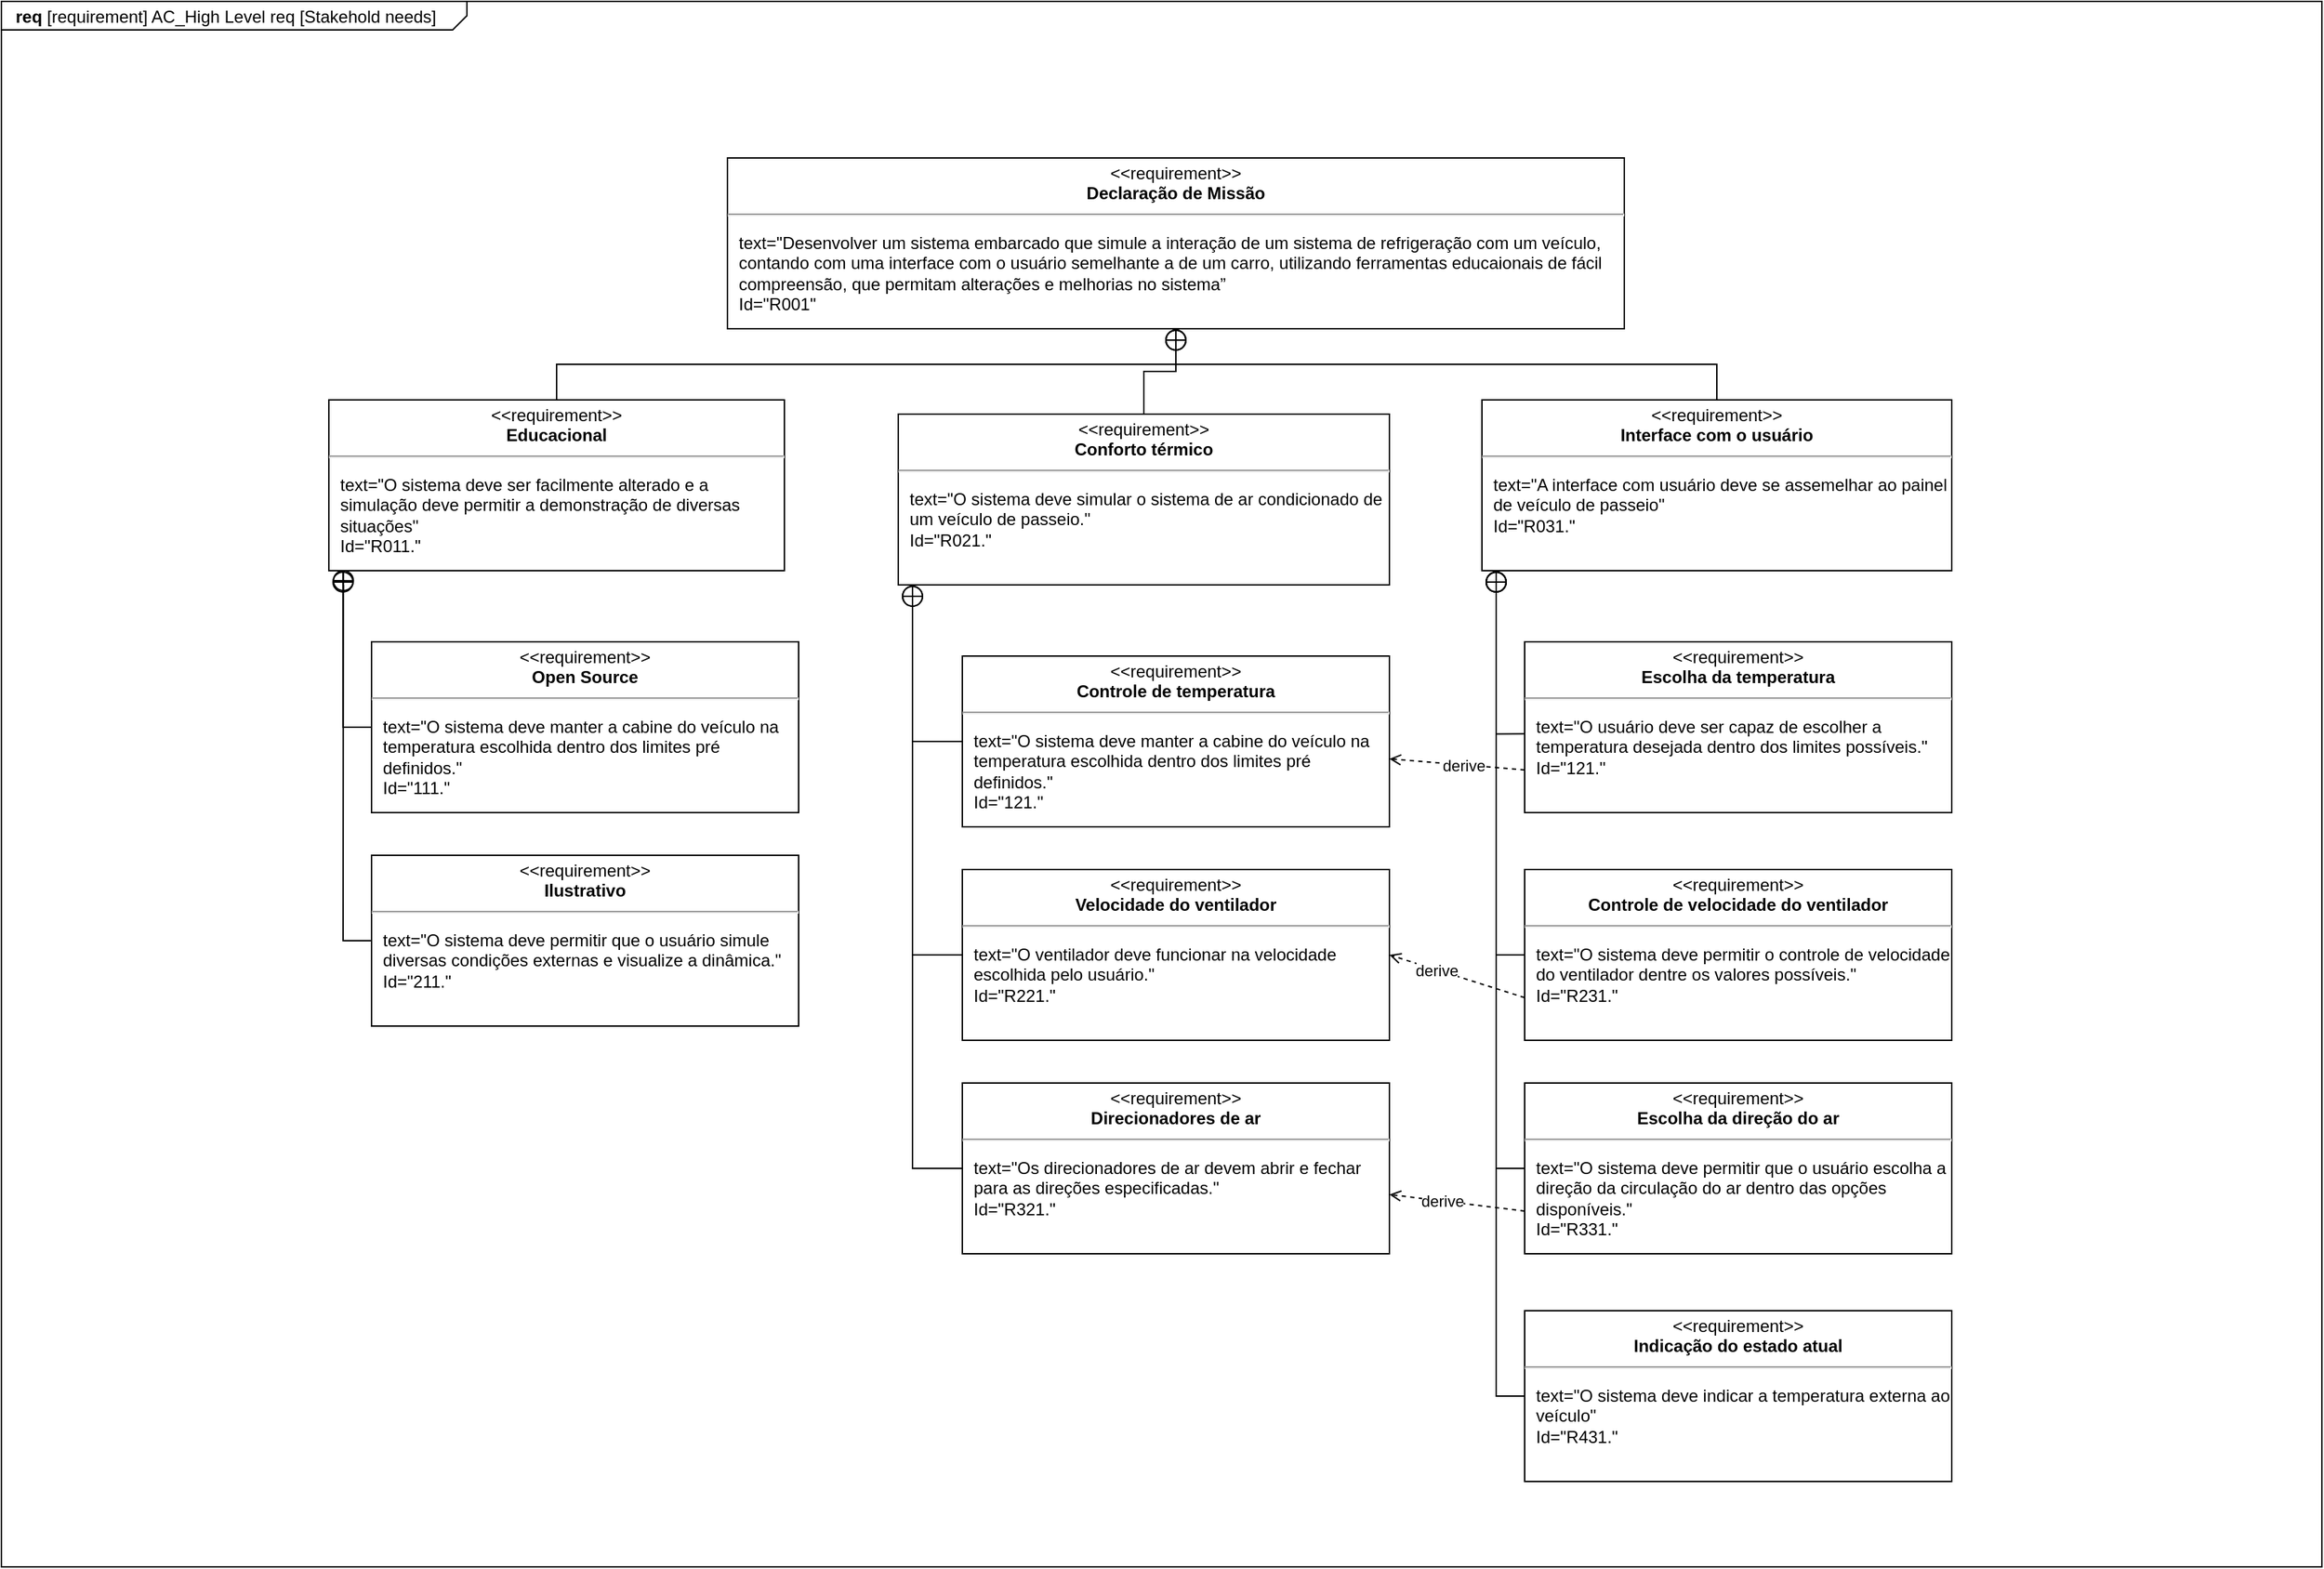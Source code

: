 <mxfile version="15.8.3" type="github">
  <diagram name="Page-1" id="929967ad-93f9-6ef4-fab6-5d389245f69c">
    <mxGraphModel dx="2214" dy="1193" grid="1" gridSize="10" guides="1" tooltips="1" connect="1" arrows="1" fold="1" page="1" pageScale="1.5" pageWidth="1169" pageHeight="826" background="none" math="0" shadow="0">
      <root>
        <mxCell id="0" style=";html=1;" />
        <mxCell id="1" style=";html=1;" parent="0" />
        <mxCell id="1672d66443f91eb5-1" value="&lt;p style=&quot;margin: 0px ; margin-top: 4px ; margin-left: 10px ; text-align: left&quot;&gt;&lt;b&gt;req&lt;/b&gt;&amp;nbsp;[requirement] AC_High Level req [Stakehold needs]&lt;/p&gt;" style="html=1;strokeWidth=1;shape=mxgraph.sysml.package;html=1;overflow=fill;whiteSpace=wrap;fillColor=none;gradientColor=none;fontSize=12;align=center;labelX=327.64;" parent="1" vertex="1">
          <mxGeometry x="70" y="50" width="1630" height="1100" as="geometry" />
        </mxCell>
        <mxCell id="0hMe8zT--C_qmLiAyMyf-6" style="edgeStyle=orthogonalEdgeStyle;rounded=0;orthogonalLoop=1;jettySize=auto;html=1;endArrow=none;endFill=0;startArrow=circlePlus;startFill=0;" parent="1" source="0hMe8zT--C_qmLiAyMyf-1" target="0hMe8zT--C_qmLiAyMyf-4" edge="1">
          <mxGeometry relative="1" as="geometry" />
        </mxCell>
        <mxCell id="0hMe8zT--C_qmLiAyMyf-8" style="edgeStyle=orthogonalEdgeStyle;rounded=0;orthogonalLoop=1;jettySize=auto;html=1;entryX=0.5;entryY=0;entryDx=0;entryDy=0;startArrow=circlePlus;startFill=0;endArrow=none;endFill=0;" parent="1" source="0hMe8zT--C_qmLiAyMyf-1" target="0hMe8zT--C_qmLiAyMyf-5" edge="1">
          <mxGeometry relative="1" as="geometry" />
        </mxCell>
        <mxCell id="0hMe8zT--C_qmLiAyMyf-9" style="edgeStyle=orthogonalEdgeStyle;rounded=0;orthogonalLoop=1;jettySize=auto;html=1;startArrow=circlePlus;startFill=0;endArrow=none;endFill=0;" parent="1" source="0hMe8zT--C_qmLiAyMyf-1" target="0hMe8zT--C_qmLiAyMyf-2" edge="1">
          <mxGeometry relative="1" as="geometry" />
        </mxCell>
        <mxCell id="0hMe8zT--C_qmLiAyMyf-1" value="&lt;p style=&quot;margin: 0px ; margin-top: 4px ; text-align: center&quot;&gt;&amp;lt;&amp;lt;requirement&amp;gt;&amp;gt;&lt;br&gt;&lt;b&gt;Declaração de Missão&lt;/b&gt;&lt;/p&gt;&lt;hr&gt;&lt;p&gt;&lt;/p&gt;&lt;p style=&quot;margin: 0px ; margin-left: 8px ; text-align: left&quot;&gt;text=&quot;Desenvolver um sistema embarcado que simule a interação de um sistema de refrigeração com um veículo, contando com uma interface com o usuário semelhante a de um carro, utilizando ferramentas educaionais de fácil compreensão, que permitam alterações e melhorias no sistema”&lt;br&gt;Id=&quot;R001&quot;&lt;/p&gt;" style="shape=rect;overflow=fill;html=1;whiteSpace=wrap;align=center;" parent="1" vertex="1">
          <mxGeometry x="580" y="160" width="630" height="120" as="geometry" />
        </mxCell>
        <mxCell id="0hMe8zT--C_qmLiAyMyf-35" style="edgeStyle=orthogonalEdgeStyle;rounded=0;orthogonalLoop=1;jettySize=auto;html=1;entryX=0;entryY=0.5;entryDx=0;entryDy=0;startArrow=circlePlus;startFill=0;endArrow=none;endFill=0;exitX=0.031;exitY=1;exitDx=0;exitDy=0;exitPerimeter=0;" parent="1" source="0hMe8zT--C_qmLiAyMyf-2" target="0hMe8zT--C_qmLiAyMyf-32" edge="1">
          <mxGeometry relative="1" as="geometry">
            <mxPoint x="310" y="460" as="sourcePoint" />
            <Array as="points">
              <mxPoint x="310" y="560" />
            </Array>
          </mxGeometry>
        </mxCell>
        <mxCell id="0hMe8zT--C_qmLiAyMyf-2" value="&lt;p style=&quot;margin: 0px ; margin-top: 4px ; text-align: center&quot;&gt;&amp;lt;&amp;lt;requirement&amp;gt;&amp;gt;&lt;br&gt;&lt;b&gt;Educacional&lt;/b&gt;&lt;/p&gt;&lt;hr&gt;&lt;p&gt;&lt;/p&gt;&lt;p style=&quot;margin: 0px ; margin-left: 8px ; text-align: left&quot;&gt;text=&quot;O sistema deve ser facilmente alterado e a simulação deve permitir a demonstração de diversas situações&quot;&lt;br&gt;Id=&quot;R011.&quot;&lt;/p&gt;" style="shape=rect;overflow=fill;html=1;whiteSpace=wrap;align=center;" parent="1" vertex="1">
          <mxGeometry x="300" y="330" width="320" height="120" as="geometry" />
        </mxCell>
        <mxCell id="0hMe8zT--C_qmLiAyMyf-26" style="edgeStyle=orthogonalEdgeStyle;rounded=0;orthogonalLoop=1;jettySize=auto;html=1;entryX=0;entryY=0.5;entryDx=0;entryDy=0;startArrow=circlePlus;startFill=0;endArrow=none;endFill=0;" parent="1" source="0hMe8zT--C_qmLiAyMyf-4" target="0hMe8zT--C_qmLiAyMyf-13" edge="1">
          <mxGeometry relative="1" as="geometry">
            <Array as="points">
              <mxPoint x="710" y="720" />
            </Array>
          </mxGeometry>
        </mxCell>
        <mxCell id="0hMe8zT--C_qmLiAyMyf-27" style="edgeStyle=orthogonalEdgeStyle;rounded=0;orthogonalLoop=1;jettySize=auto;html=1;startArrow=none;startFill=0;endArrow=none;endFill=0;" parent="1" source="0hMe8zT--C_qmLiAyMyf-10" edge="1">
          <mxGeometry relative="1" as="geometry">
            <mxPoint x="710.0" y="470" as="targetPoint" />
            <Array as="points">
              <mxPoint x="710" y="570" />
            </Array>
          </mxGeometry>
        </mxCell>
        <mxCell id="0hMe8zT--C_qmLiAyMyf-4" value="&lt;p style=&quot;margin: 0px ; margin-top: 4px ; text-align: center&quot;&gt;&amp;lt;&amp;lt;requirement&amp;gt;&amp;gt;&lt;br&gt;&lt;b&gt;Conforto térmico&lt;/b&gt;&lt;/p&gt;&lt;hr&gt;&lt;p&gt;&lt;/p&gt;&lt;p style=&quot;margin: 0px ; margin-left: 8px ; text-align: left&quot;&gt;text=&quot;O sistema deve simular o sistema de ar condicionado de um veículo de passeio.&quot;&lt;br&gt;Id=&quot;R021.&quot;&lt;/p&gt;" style="shape=rect;overflow=fill;html=1;whiteSpace=wrap;align=center;" parent="1" vertex="1">
          <mxGeometry x="700" y="340" width="345" height="120" as="geometry" />
        </mxCell>
        <mxCell id="0hMe8zT--C_qmLiAyMyf-28" style="edgeStyle=orthogonalEdgeStyle;rounded=0;orthogonalLoop=1;jettySize=auto;html=1;entryX=0.004;entryY=0.539;entryDx=0;entryDy=0;entryPerimeter=0;startArrow=circlePlus;startFill=0;endArrow=none;endFill=0;" parent="1" source="0hMe8zT--C_qmLiAyMyf-5" target="0hMe8zT--C_qmLiAyMyf-15" edge="1">
          <mxGeometry relative="1" as="geometry">
            <Array as="points">
              <mxPoint x="1120" y="565" />
            </Array>
          </mxGeometry>
        </mxCell>
        <mxCell id="0hMe8zT--C_qmLiAyMyf-29" style="edgeStyle=orthogonalEdgeStyle;rounded=0;orthogonalLoop=1;jettySize=auto;html=1;entryX=0;entryY=0.5;entryDx=0;entryDy=0;startArrow=circlePlus;startFill=0;endArrow=none;endFill=0;" parent="1" source="0hMe8zT--C_qmLiAyMyf-5" target="0hMe8zT--C_qmLiAyMyf-11" edge="1">
          <mxGeometry relative="1" as="geometry">
            <Array as="points">
              <mxPoint x="1120" y="720" />
            </Array>
          </mxGeometry>
        </mxCell>
        <mxCell id="0hMe8zT--C_qmLiAyMyf-30" style="edgeStyle=orthogonalEdgeStyle;rounded=0;orthogonalLoop=1;jettySize=auto;html=1;entryX=0;entryY=0.5;entryDx=0;entryDy=0;startArrow=circlePlus;startFill=0;endArrow=none;endFill=0;" parent="1" source="0hMe8zT--C_qmLiAyMyf-5" target="0hMe8zT--C_qmLiAyMyf-12" edge="1">
          <mxGeometry relative="1" as="geometry">
            <Array as="points">
              <mxPoint x="1120" y="870" />
            </Array>
          </mxGeometry>
        </mxCell>
        <mxCell id="0hMe8zT--C_qmLiAyMyf-31" style="edgeStyle=orthogonalEdgeStyle;rounded=0;orthogonalLoop=1;jettySize=auto;html=1;entryX=0;entryY=0.5;entryDx=0;entryDy=0;startArrow=circlePlus;startFill=0;endArrow=none;endFill=0;" parent="1" source="0hMe8zT--C_qmLiAyMyf-5" target="0hMe8zT--C_qmLiAyMyf-16" edge="1">
          <mxGeometry relative="1" as="geometry">
            <Array as="points">
              <mxPoint x="1120" y="1030" />
            </Array>
          </mxGeometry>
        </mxCell>
        <mxCell id="0hMe8zT--C_qmLiAyMyf-5" value="&lt;p style=&quot;margin: 0px ; margin-top: 4px ; text-align: center&quot;&gt;&amp;lt;&amp;lt;requirement&amp;gt;&amp;gt;&lt;br&gt;&lt;b&gt;Interface com o usuário&lt;/b&gt;&lt;/p&gt;&lt;hr&gt;&lt;p&gt;&lt;/p&gt;&lt;p style=&quot;margin: 0px ; margin-left: 8px ; text-align: left&quot;&gt;text=&quot;A interface com usuário deve se assemelhar ao painel de veículo de passeio&quot;&lt;br&gt;Id=&quot;R031.&quot;&lt;/p&gt;" style="shape=rect;overflow=fill;html=1;whiteSpace=wrap;align=center;" parent="1" vertex="1">
          <mxGeometry x="1110" y="330" width="330" height="120" as="geometry" />
        </mxCell>
        <mxCell id="0hMe8zT--C_qmLiAyMyf-10" value="&lt;p style=&quot;margin: 0px ; margin-top: 4px ; text-align: center&quot;&gt;&amp;lt;&amp;lt;requirement&amp;gt;&amp;gt;&lt;br&gt;&lt;b&gt;Controle de temperatura&lt;/b&gt;&lt;/p&gt;&lt;hr&gt;&lt;p&gt;&lt;/p&gt;&lt;p style=&quot;margin: 0px ; margin-left: 8px ; text-align: left&quot;&gt;text=&quot;O sistema deve manter a cabine do veículo na temperatura escolhida dentro dos limites pré definidos.&quot;&lt;br&gt;Id=&quot;121.&quot;&lt;/p&gt;" style="shape=rect;overflow=fill;html=1;whiteSpace=wrap;align=center;" parent="1" vertex="1">
          <mxGeometry x="745" y="510" width="300" height="120" as="geometry" />
        </mxCell>
        <mxCell id="0hMe8zT--C_qmLiAyMyf-39" style="edgeStyle=none;rounded=0;orthogonalLoop=1;jettySize=auto;html=1;exitX=0;exitY=0.75;exitDx=0;exitDy=0;entryX=1;entryY=0.5;entryDx=0;entryDy=0;dashed=1;startArrow=none;startFill=0;endArrow=open;endFill=0;" parent="1" source="0hMe8zT--C_qmLiAyMyf-11" target="0hMe8zT--C_qmLiAyMyf-13" edge="1">
          <mxGeometry relative="1" as="geometry" />
        </mxCell>
        <mxCell id="0hMe8zT--C_qmLiAyMyf-40" value="derive" style="edgeLabel;html=1;align=center;verticalAlign=middle;resizable=0;points=[];" parent="0hMe8zT--C_qmLiAyMyf-39" vertex="1" connectable="0">
          <mxGeometry x="0.31" relative="1" as="geometry">
            <mxPoint as="offset" />
          </mxGeometry>
        </mxCell>
        <mxCell id="0hMe8zT--C_qmLiAyMyf-11" value="&lt;p style=&quot;margin: 0px ; margin-top: 4px ; text-align: center&quot;&gt;&amp;lt;&amp;lt;requirement&amp;gt;&amp;gt;&lt;br&gt;&lt;b&gt;Controle de velocidade do ventilador&lt;/b&gt;&lt;/p&gt;&lt;hr&gt;&lt;p&gt;&lt;/p&gt;&lt;p style=&quot;margin: 0px ; margin-left: 8px ; text-align: left&quot;&gt;text=&quot;O sistema deve permitir o controle de velocidade do ventilador dentre os valores possíveis.&quot;&lt;br&gt;Id=&quot;R231.&quot;&lt;/p&gt;" style="shape=rect;overflow=fill;html=1;whiteSpace=wrap;align=center;" parent="1" vertex="1">
          <mxGeometry x="1140" y="660" width="300" height="120" as="geometry" />
        </mxCell>
        <mxCell id="0hMe8zT--C_qmLiAyMyf-41" style="edgeStyle=none;rounded=0;orthogonalLoop=1;jettySize=auto;html=1;exitX=0;exitY=0.75;exitDx=0;exitDy=0;dashed=1;startArrow=none;startFill=0;endArrow=open;endFill=0;" parent="1" source="0hMe8zT--C_qmLiAyMyf-12" target="0hMe8zT--C_qmLiAyMyf-14" edge="1">
          <mxGeometry relative="1" as="geometry" />
        </mxCell>
        <mxCell id="0hMe8zT--C_qmLiAyMyf-43" value="derive" style="edgeLabel;html=1;align=center;verticalAlign=middle;resizable=0;points=[];" parent="0hMe8zT--C_qmLiAyMyf-41" vertex="1" connectable="0">
          <mxGeometry x="0.23" relative="1" as="geometry">
            <mxPoint as="offset" />
          </mxGeometry>
        </mxCell>
        <mxCell id="0hMe8zT--C_qmLiAyMyf-12" value="&lt;p style=&quot;margin: 0px ; margin-top: 4px ; text-align: center&quot;&gt;&amp;lt;&amp;lt;requirement&amp;gt;&amp;gt;&lt;br&gt;&lt;b&gt;Escolha da direção do ar&lt;/b&gt;&lt;/p&gt;&lt;hr&gt;&lt;p&gt;&lt;/p&gt;&lt;p style=&quot;margin: 0px ; margin-left: 8px ; text-align: left&quot;&gt;text=&quot;O sistema deve permitir que o usuário escolha a direção da circulação do ar dentro das opções disponíveis.&quot;&lt;br&gt;Id=&quot;R331.&quot;&lt;/p&gt;" style="shape=rect;overflow=fill;html=1;whiteSpace=wrap;align=center;" parent="1" vertex="1">
          <mxGeometry x="1140" y="810" width="300" height="120" as="geometry" />
        </mxCell>
        <mxCell id="0hMe8zT--C_qmLiAyMyf-13" value="&lt;p style=&quot;margin: 0px ; margin-top: 4px ; text-align: center&quot;&gt;&amp;lt;&amp;lt;requirement&amp;gt;&amp;gt;&lt;br&gt;&lt;b&gt;Velocidade do ventilador&lt;/b&gt;&lt;/p&gt;&lt;hr&gt;&lt;p&gt;&lt;/p&gt;&lt;p style=&quot;margin: 0px ; margin-left: 8px ; text-align: left&quot;&gt;text=&quot;O ventilador deve funcionar na velocidade escolhida pelo usuário.&quot;&lt;br&gt;Id=&quot;R221.&quot;&lt;/p&gt;" style="shape=rect;overflow=fill;html=1;whiteSpace=wrap;align=center;" parent="1" vertex="1">
          <mxGeometry x="745" y="660" width="300" height="120" as="geometry" />
        </mxCell>
        <mxCell id="0hMe8zT--C_qmLiAyMyf-14" value="&lt;p style=&quot;margin: 0px ; margin-top: 4px ; text-align: center&quot;&gt;&amp;lt;&amp;lt;requirement&amp;gt;&amp;gt;&lt;br&gt;&lt;b&gt;Direcionadores de ar&lt;/b&gt;&lt;/p&gt;&lt;hr&gt;&lt;p&gt;&lt;/p&gt;&lt;p style=&quot;margin: 0px ; margin-left: 8px ; text-align: left&quot;&gt;text=&quot;Os direcionadores de ar devem abrir e fechar para as direções especificadas.&quot;&lt;br&gt;Id=&quot;R321.&quot;&lt;/p&gt;" style="shape=rect;overflow=fill;html=1;whiteSpace=wrap;align=center;" parent="1" vertex="1">
          <mxGeometry x="745" y="810" width="300" height="120" as="geometry" />
        </mxCell>
        <mxCell id="0hMe8zT--C_qmLiAyMyf-37" style="rounded=0;orthogonalLoop=1;jettySize=auto;html=1;exitX=0;exitY=0.75;exitDx=0;exitDy=0;startArrow=none;startFill=0;endArrow=open;endFill=0;dashed=1;" parent="1" source="0hMe8zT--C_qmLiAyMyf-15" target="0hMe8zT--C_qmLiAyMyf-10" edge="1">
          <mxGeometry relative="1" as="geometry" />
        </mxCell>
        <mxCell id="0hMe8zT--C_qmLiAyMyf-38" value="derive" style="edgeLabel;html=1;align=center;verticalAlign=middle;resizable=0;points=[];" parent="0hMe8zT--C_qmLiAyMyf-37" vertex="1" connectable="0">
          <mxGeometry x="-0.096" relative="1" as="geometry">
            <mxPoint as="offset" />
          </mxGeometry>
        </mxCell>
        <mxCell id="0hMe8zT--C_qmLiAyMyf-15" value="&lt;p style=&quot;margin: 0px ; margin-top: 4px ; text-align: center&quot;&gt;&amp;lt;&amp;lt;requirement&amp;gt;&amp;gt;&lt;br&gt;&lt;b&gt;Escolha da temperatura&lt;/b&gt;&lt;/p&gt;&lt;hr&gt;&lt;p&gt;&lt;/p&gt;&lt;p style=&quot;margin: 0px ; margin-left: 8px ; text-align: left&quot;&gt;text=&quot;O usuário deve ser capaz de escolher a temperatura desejada dentro dos limites possíveis.&quot;&lt;br&gt;Id=&quot;121.&quot;&lt;/p&gt;" style="shape=rect;overflow=fill;html=1;whiteSpace=wrap;align=center;" parent="1" vertex="1">
          <mxGeometry x="1140" y="500" width="300" height="120" as="geometry" />
        </mxCell>
        <mxCell id="0hMe8zT--C_qmLiAyMyf-16" value="&lt;p style=&quot;margin: 0px ; margin-top: 4px ; text-align: center&quot;&gt;&amp;lt;&amp;lt;requirement&amp;gt;&amp;gt;&lt;br&gt;&lt;b&gt;Indicação do estado atual&lt;/b&gt;&lt;/p&gt;&lt;hr&gt;&lt;p&gt;&lt;/p&gt;&lt;p style=&quot;margin: 0px ; margin-left: 8px ; text-align: left&quot;&gt;text=&quot;O sistema deve indicar a temperatura externa ao veículo&quot;&lt;br&gt;Id=&quot;R431.&quot;&lt;/p&gt;" style="shape=rect;overflow=fill;html=1;whiteSpace=wrap;align=center;" parent="1" vertex="1">
          <mxGeometry x="1140" y="970" width="300" height="120" as="geometry" />
        </mxCell>
        <mxCell id="0hMe8zT--C_qmLiAyMyf-23" style="edgeStyle=orthogonalEdgeStyle;rounded=0;orthogonalLoop=1;jettySize=auto;html=1;entryX=0.198;entryY=1.024;entryDx=0;entryDy=0;entryPerimeter=0;startArrow=none;startFill=0;endArrow=circlePlus;endFill=0;exitX=0;exitY=0.5;exitDx=0;exitDy=0;" parent="1" source="0hMe8zT--C_qmLiAyMyf-14" edge="1">
          <mxGeometry relative="1" as="geometry">
            <mxPoint x="735" y="570" as="sourcePoint" />
            <mxPoint x="710" y="460.0" as="targetPoint" />
            <Array as="points">
              <mxPoint x="710" y="870" />
            </Array>
          </mxGeometry>
        </mxCell>
        <mxCell id="0hMe8zT--C_qmLiAyMyf-24" value="&lt;br&gt;" style="edgeLabel;html=1;align=center;verticalAlign=middle;resizable=0;points=[];" parent="0hMe8zT--C_qmLiAyMyf-23" vertex="1" connectable="0">
          <mxGeometry x="0.122" y="-2" relative="1" as="geometry">
            <mxPoint as="offset" />
          </mxGeometry>
        </mxCell>
        <mxCell id="0hMe8zT--C_qmLiAyMyf-32" value="&lt;p style=&quot;margin: 0px ; margin-top: 4px ; text-align: center&quot;&gt;&amp;lt;&amp;lt;requirement&amp;gt;&amp;gt;&lt;br&gt;&lt;b&gt;Open Source&lt;/b&gt;&lt;/p&gt;&lt;hr&gt;&lt;p&gt;&lt;/p&gt;&lt;p style=&quot;margin: 0px ; margin-left: 8px ; text-align: left&quot;&gt;text=&quot;O sistema deve manter a cabine do veículo na temperatura escolhida dentro dos limites pré definidos.&quot;&lt;br&gt;Id=&quot;111.&quot;&lt;/p&gt;" style="shape=rect;overflow=fill;html=1;whiteSpace=wrap;align=center;" parent="1" vertex="1">
          <mxGeometry x="330" y="500" width="300" height="120" as="geometry" />
        </mxCell>
        <mxCell id="0hMe8zT--C_qmLiAyMyf-33" value="&lt;p style=&quot;margin: 0px ; margin-top: 4px ; text-align: center&quot;&gt;&amp;lt;&amp;lt;requirement&amp;gt;&amp;gt;&lt;br&gt;&lt;b&gt;Ilustrativo&lt;/b&gt;&lt;/p&gt;&lt;hr&gt;&lt;p&gt;&lt;/p&gt;&lt;p style=&quot;margin: 0px ; margin-left: 8px ; text-align: left&quot;&gt;text=&quot;O sistema deve permitir que o usuário simule diversas condições externas e visualize a dinâmica.&quot;&lt;br&gt;Id=&quot;211.&quot;&lt;/p&gt;" style="shape=rect;overflow=fill;html=1;whiteSpace=wrap;align=center;" parent="1" vertex="1">
          <mxGeometry x="330" y="650" width="300" height="120" as="geometry" />
        </mxCell>
        <mxCell id="D09AOkVMXNukeP8XSCzx-1" style="edgeStyle=orthogonalEdgeStyle;rounded=0;orthogonalLoop=1;jettySize=auto;html=1;entryX=0;entryY=0.5;entryDx=0;entryDy=0;startArrow=circlePlus;startFill=0;endArrow=none;endFill=0;exitX=0.032;exitY=0.992;exitDx=0;exitDy=0;exitPerimeter=0;" edge="1" parent="1" source="0hMe8zT--C_qmLiAyMyf-2" target="0hMe8zT--C_qmLiAyMyf-33">
          <mxGeometry relative="1" as="geometry">
            <mxPoint x="319.92" y="460" as="sourcePoint" />
            <Array as="points">
              <mxPoint x="310" y="460" />
              <mxPoint x="310" y="710" />
            </Array>
            <mxPoint x="340" y="570" as="targetPoint" />
          </mxGeometry>
        </mxCell>
      </root>
    </mxGraphModel>
  </diagram>
</mxfile>
